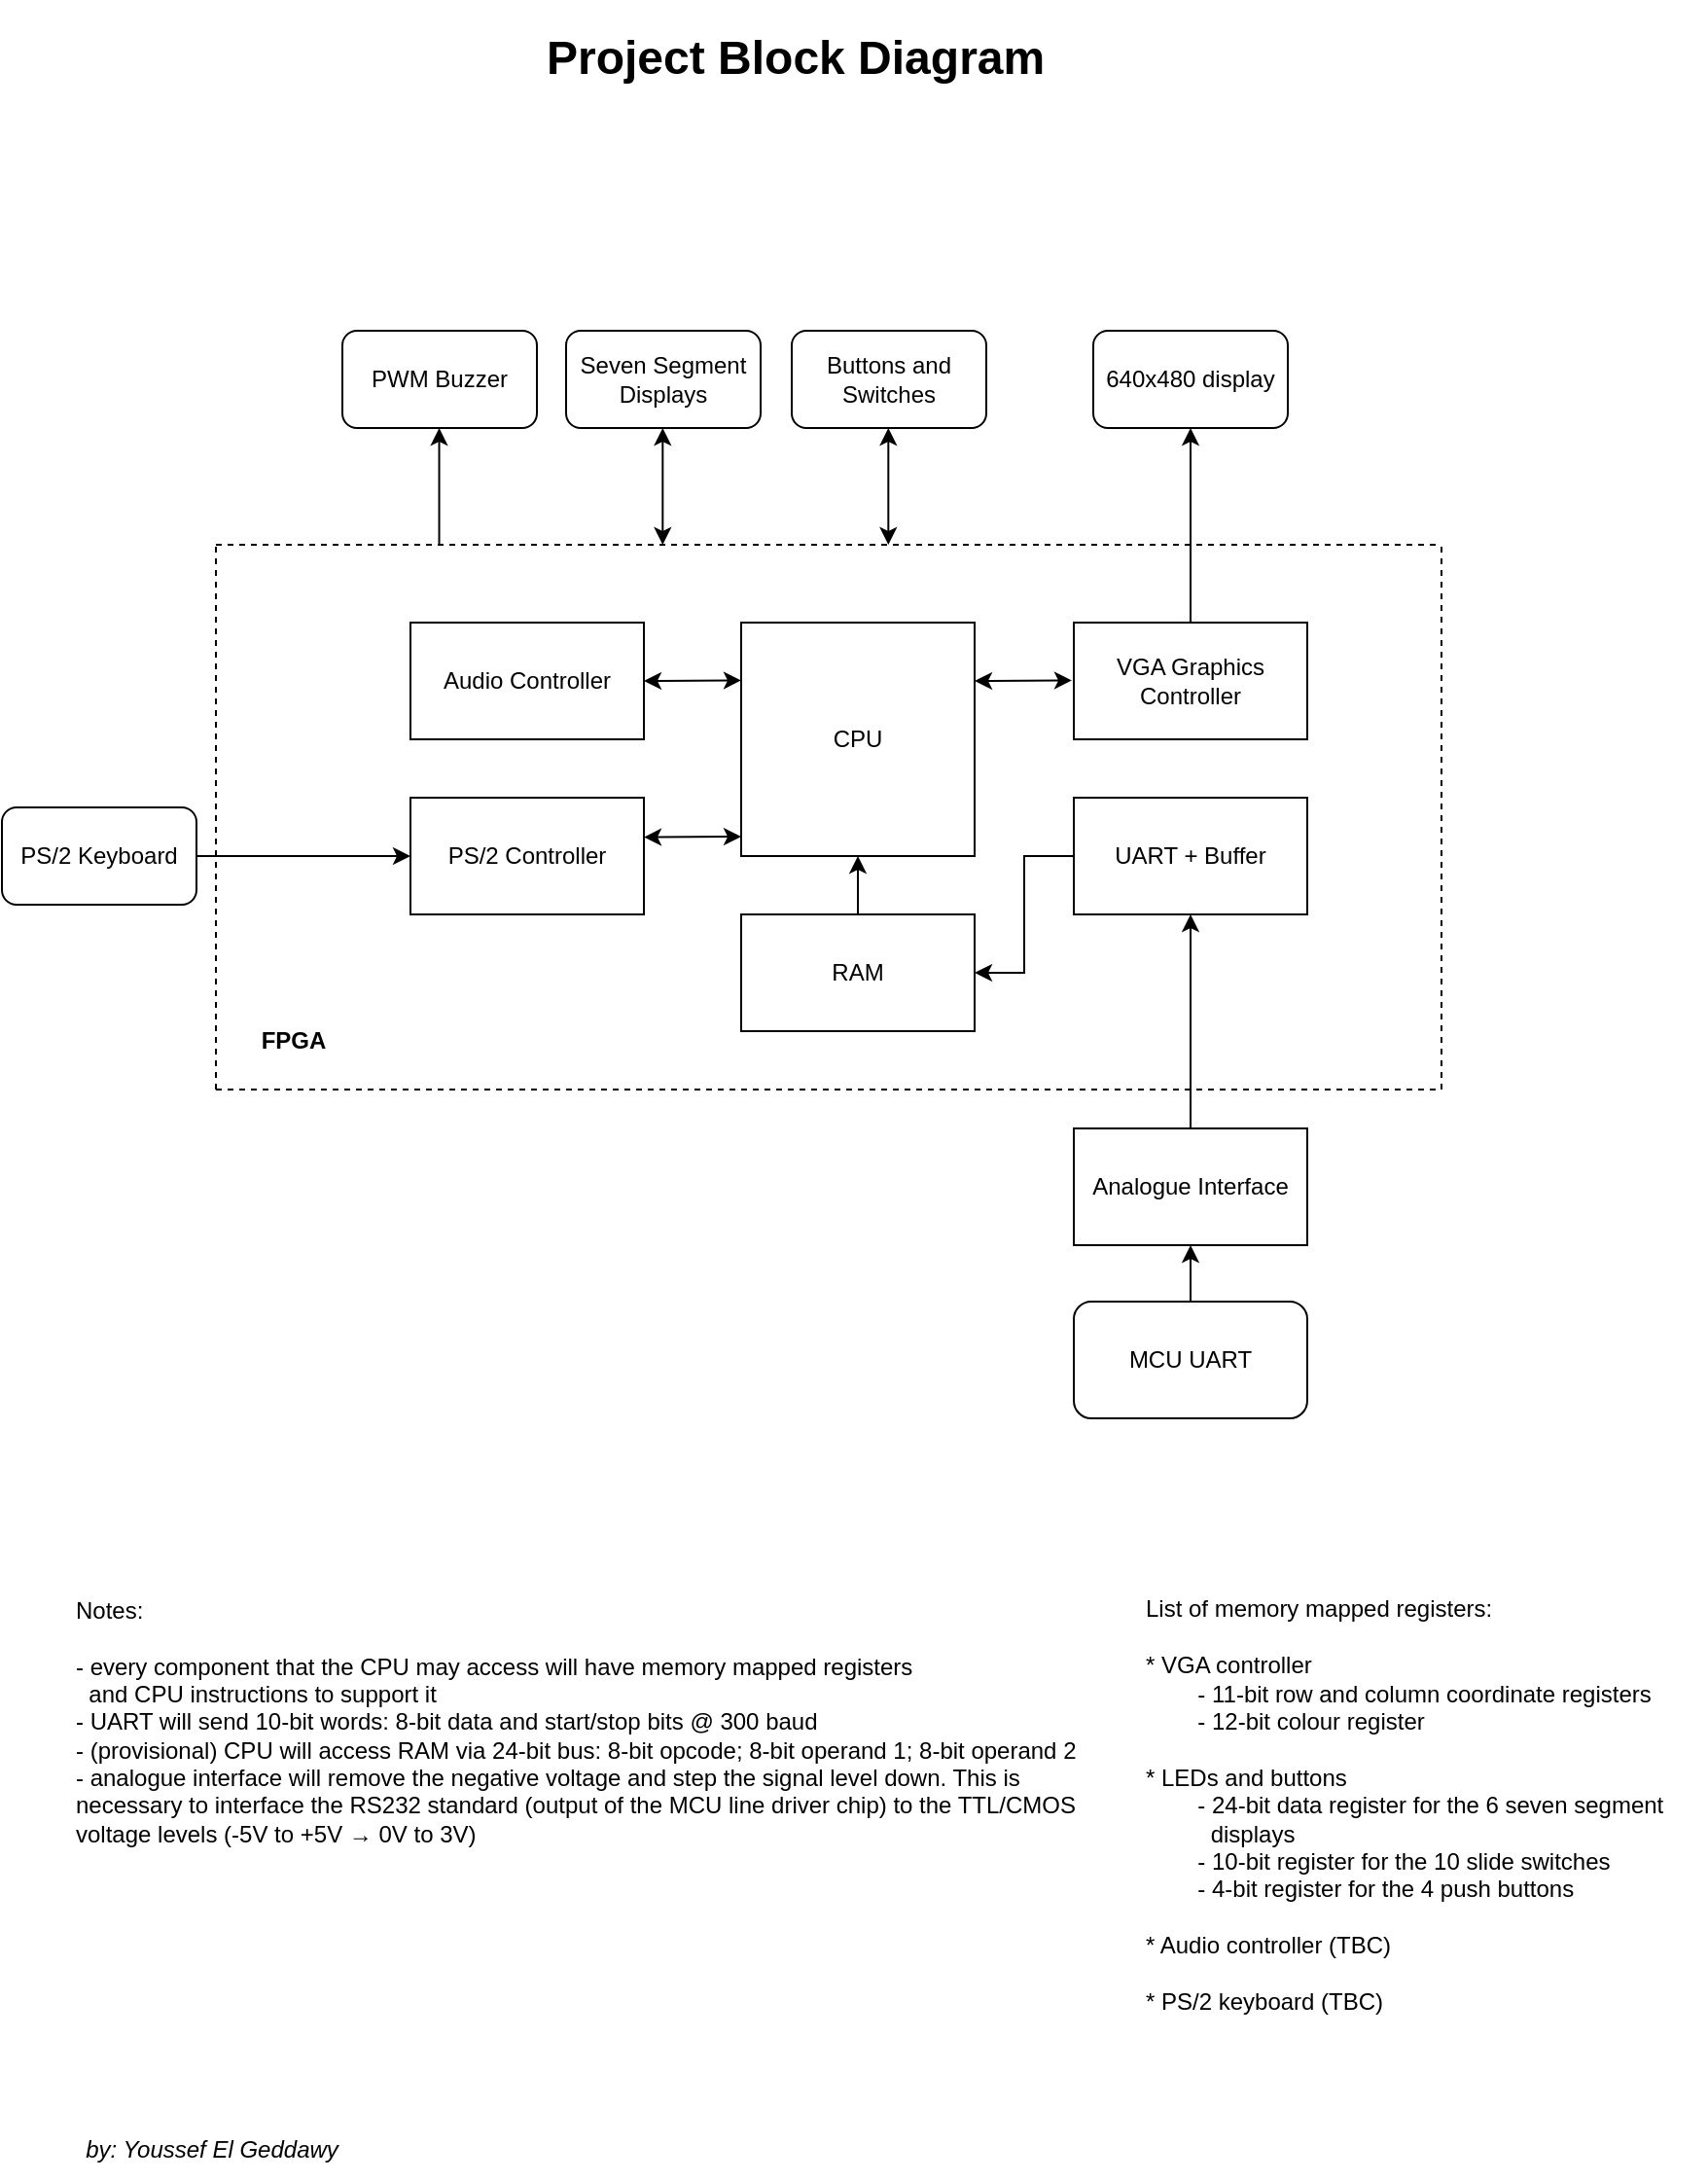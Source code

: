 <mxfile version="23.0.2" type="device">
  <diagram name="Page-1" id="v2WYQXYUghZs-Gl5lliq">
    <mxGraphModel dx="1554" dy="577" grid="1" gridSize="10" guides="1" tooltips="1" connect="1" arrows="1" fold="1" page="0" pageScale="1" pageWidth="827" pageHeight="1169" math="0" shadow="0">
      <root>
        <mxCell id="0" />
        <mxCell id="1" parent="0" />
        <mxCell id="GvOQkBAWltp-McoRnjRC-31" value="" style="edgeStyle=orthogonalEdgeStyle;rounded=0;orthogonalLoop=1;jettySize=auto;html=1;" parent="1" source="GvOQkBAWltp-McoRnjRC-1" target="GvOQkBAWltp-McoRnjRC-8" edge="1">
          <mxGeometry relative="1" as="geometry" />
        </mxCell>
        <mxCell id="GvOQkBAWltp-McoRnjRC-1" value="VGA Graphics Controller" style="rounded=0;whiteSpace=wrap;html=1;" parent="1" vertex="1">
          <mxGeometry x="531" y="400" width="120" height="60" as="geometry" />
        </mxCell>
        <mxCell id="GvOQkBAWltp-McoRnjRC-2" value="CPU" style="whiteSpace=wrap;html=1;" parent="1" vertex="1">
          <mxGeometry x="360" y="400" width="120" height="120" as="geometry" />
        </mxCell>
        <mxCell id="GvOQkBAWltp-McoRnjRC-3" value="Audio Controller" style="whiteSpace=wrap;html=1;" parent="1" vertex="1">
          <mxGeometry x="190" y="400" width="120" height="60" as="geometry" />
        </mxCell>
        <mxCell id="GvOQkBAWltp-McoRnjRC-4" value="PS/2 Controller" style="whiteSpace=wrap;html=1;" parent="1" vertex="1">
          <mxGeometry x="190" y="490" width="120" height="60" as="geometry" />
        </mxCell>
        <mxCell id="GvOQkBAWltp-McoRnjRC-32" value="" style="edgeStyle=orthogonalEdgeStyle;rounded=0;orthogonalLoop=1;jettySize=auto;html=1;" parent="1" source="GvOQkBAWltp-McoRnjRC-7" target="GvOQkBAWltp-McoRnjRC-4" edge="1">
          <mxGeometry relative="1" as="geometry" />
        </mxCell>
        <mxCell id="GvOQkBAWltp-McoRnjRC-7" value="PS/2 Keyboard" style="rounded=1;whiteSpace=wrap;html=1;" parent="1" vertex="1">
          <mxGeometry x="-20" y="495" width="100" height="50" as="geometry" />
        </mxCell>
        <mxCell id="GvOQkBAWltp-McoRnjRC-8" value="640x480 display" style="rounded=1;whiteSpace=wrap;html=1;" parent="1" vertex="1">
          <mxGeometry x="541" y="250" width="100" height="50" as="geometry" />
        </mxCell>
        <mxCell id="GvOQkBAWltp-McoRnjRC-9" value="Seven Segment Displays" style="rounded=1;whiteSpace=wrap;html=1;" parent="1" vertex="1">
          <mxGeometry x="270" y="250" width="100" height="50" as="geometry" />
        </mxCell>
        <mxCell id="GvOQkBAWltp-McoRnjRC-22" value="" style="edgeStyle=orthogonalEdgeStyle;rounded=0;orthogonalLoop=1;jettySize=auto;html=1;" parent="1" source="GvOQkBAWltp-McoRnjRC-10" target="GvOQkBAWltp-McoRnjRC-2" edge="1">
          <mxGeometry relative="1" as="geometry" />
        </mxCell>
        <mxCell id="GvOQkBAWltp-McoRnjRC-10" value="RAM" style="rounded=0;whiteSpace=wrap;html=1;" parent="1" vertex="1">
          <mxGeometry x="360" y="550" width="120" height="60" as="geometry" />
        </mxCell>
        <mxCell id="GvOQkBAWltp-McoRnjRC-11" value="Buttons and Switches" style="rounded=1;whiteSpace=wrap;html=1;" parent="1" vertex="1">
          <mxGeometry x="386" y="250" width="100" height="50" as="geometry" />
        </mxCell>
        <mxCell id="GvOQkBAWltp-McoRnjRC-17" style="edgeStyle=orthogonalEdgeStyle;rounded=0;orthogonalLoop=1;jettySize=auto;html=1;entryX=1;entryY=0.5;entryDx=0;entryDy=0;" parent="1" source="GvOQkBAWltp-McoRnjRC-14" target="GvOQkBAWltp-McoRnjRC-10" edge="1">
          <mxGeometry relative="1" as="geometry" />
        </mxCell>
        <mxCell id="GvOQkBAWltp-McoRnjRC-14" value="UART + Buffer" style="whiteSpace=wrap;html=1;" parent="1" vertex="1">
          <mxGeometry x="531" y="490" width="120" height="60" as="geometry" />
        </mxCell>
        <mxCell id="bm0kTnBw8FVK5UaiXZHa-8" value="" style="edgeStyle=orthogonalEdgeStyle;rounded=0;orthogonalLoop=1;jettySize=auto;html=1;" parent="1" source="GvOQkBAWltp-McoRnjRC-15" target="bm0kTnBw8FVK5UaiXZHa-7" edge="1">
          <mxGeometry relative="1" as="geometry" />
        </mxCell>
        <mxCell id="GvOQkBAWltp-McoRnjRC-15" value="MCU UART" style="rounded=1;whiteSpace=wrap;html=1;" parent="1" vertex="1">
          <mxGeometry x="531" y="749" width="120" height="60" as="geometry" />
        </mxCell>
        <mxCell id="GvOQkBAWltp-McoRnjRC-23" value="" style="endArrow=classic;startArrow=classic;html=1;rounded=0;" parent="1" edge="1">
          <mxGeometry width="50" height="50" relative="1" as="geometry">
            <mxPoint x="310" y="430" as="sourcePoint" />
            <mxPoint x="360" y="429.71" as="targetPoint" />
          </mxGeometry>
        </mxCell>
        <mxCell id="GvOQkBAWltp-McoRnjRC-24" value="" style="endArrow=classic;startArrow=classic;html=1;rounded=0;" parent="1" edge="1">
          <mxGeometry width="50" height="50" relative="1" as="geometry">
            <mxPoint x="310" y="510.29" as="sourcePoint" />
            <mxPoint x="360" y="510.0" as="targetPoint" />
          </mxGeometry>
        </mxCell>
        <mxCell id="GvOQkBAWltp-McoRnjRC-25" value="" style="endArrow=classic;startArrow=classic;html=1;rounded=0;" parent="1" edge="1">
          <mxGeometry width="50" height="50" relative="1" as="geometry">
            <mxPoint x="480" y="430" as="sourcePoint" />
            <mxPoint x="530" y="429.71" as="targetPoint" />
          </mxGeometry>
        </mxCell>
        <mxCell id="GvOQkBAWltp-McoRnjRC-26" value="" style="endArrow=none;dashed=1;html=1;rounded=0;" parent="1" edge="1">
          <mxGeometry width="50" height="50" relative="1" as="geometry">
            <mxPoint x="90" y="640" as="sourcePoint" />
            <mxPoint x="90" y="360" as="targetPoint" />
          </mxGeometry>
        </mxCell>
        <mxCell id="GvOQkBAWltp-McoRnjRC-27" value="" style="endArrow=none;dashed=1;html=1;rounded=0;" parent="1" edge="1">
          <mxGeometry width="50" height="50" relative="1" as="geometry">
            <mxPoint x="720" y="640" as="sourcePoint" />
            <mxPoint x="720" y="360" as="targetPoint" />
          </mxGeometry>
        </mxCell>
        <mxCell id="GvOQkBAWltp-McoRnjRC-28" value="" style="endArrow=none;dashed=1;html=1;rounded=0;" parent="1" edge="1">
          <mxGeometry width="50" height="50" relative="1" as="geometry">
            <mxPoint x="90" y="360" as="sourcePoint" />
            <mxPoint x="720" y="360" as="targetPoint" />
          </mxGeometry>
        </mxCell>
        <mxCell id="GvOQkBAWltp-McoRnjRC-29" value="" style="endArrow=none;dashed=1;html=1;rounded=0;" parent="1" edge="1">
          <mxGeometry width="50" height="50" relative="1" as="geometry">
            <mxPoint x="90" y="640" as="sourcePoint" />
            <mxPoint x="720" y="640" as="targetPoint" />
          </mxGeometry>
        </mxCell>
        <mxCell id="GvOQkBAWltp-McoRnjRC-30" value="&lt;b&gt;FPGA&lt;/b&gt;" style="text;html=1;strokeColor=none;fillColor=none;align=center;verticalAlign=middle;whiteSpace=wrap;rounded=0;" parent="1" vertex="1">
          <mxGeometry x="100" y="600" width="60" height="30" as="geometry" />
        </mxCell>
        <mxCell id="GvOQkBAWltp-McoRnjRC-33" value="" style="endArrow=classic;startArrow=classic;html=1;rounded=0;" parent="1" edge="1">
          <mxGeometry width="50" height="50" relative="1" as="geometry">
            <mxPoint x="319.66" y="360" as="sourcePoint" />
            <mxPoint x="319.66" y="300" as="targetPoint" />
          </mxGeometry>
        </mxCell>
        <mxCell id="GvOQkBAWltp-McoRnjRC-34" value="" style="endArrow=classic;startArrow=classic;html=1;rounded=0;" parent="1" edge="1">
          <mxGeometry width="50" height="50" relative="1" as="geometry">
            <mxPoint x="435.66" y="360" as="sourcePoint" />
            <mxPoint x="435.66" y="300" as="targetPoint" />
          </mxGeometry>
        </mxCell>
        <mxCell id="bm0kTnBw8FVK5UaiXZHa-3" value="&lt;div&gt;Notes:&lt;/div&gt;&lt;div&gt;&lt;br&gt;&lt;/div&gt;&lt;div&gt;- every component that the CPU may access will have memory mapped registers&lt;/div&gt;&lt;div&gt;&amp;nbsp; and CPU instructions to support it&lt;/div&gt;&lt;div&gt;- UART will send 10-bit words: 8-bit data and start/stop bits @ 300 baud&lt;/div&gt;&lt;div&gt;- (provisional) CPU will access RAM via 24-bit bus: 8-bit opcode; 8-bit operand 1; 8-bit operand 2&lt;/div&gt;&lt;div&gt;- analogue interface will remove the negative voltage and step the signal level down. This is necessary to interface the RS232 standard (output of the MCU line driver chip) to the TTL/CMOS voltage levels (-5V to +5V → 0V to 3V)&lt;/div&gt;" style="text;html=1;strokeColor=none;fillColor=none;align=left;verticalAlign=middle;whiteSpace=wrap;rounded=0;" parent="1" vertex="1">
          <mxGeometry x="16" y="950" width="530" height="30" as="geometry" />
        </mxCell>
        <mxCell id="bm0kTnBw8FVK5UaiXZHa-6" value="&lt;div&gt;List of memory mapped registers:&lt;/div&gt;&lt;div&gt;&lt;br&gt;&lt;/div&gt;&lt;div&gt;* VGA controller&lt;/div&gt;&lt;div&gt;&lt;span style=&quot;white-space: pre;&quot;&gt;&#x9;&lt;/span&gt;- 11-bit row and column coordinate registers&lt;span style=&quot;&quot;&gt;&lt;/span&gt;&lt;/div&gt;&lt;div&gt;&lt;span style=&quot;&quot;&gt;&lt;span style=&quot;white-space: pre;&quot;&gt;&#x9;&lt;/span&gt;- 12-bit colour register&lt;/span&gt;&lt;/div&gt;&lt;div&gt;&lt;span style=&quot;&quot;&gt;&lt;br&gt;&lt;/span&gt;&lt;/div&gt;&lt;div&gt;&lt;span style=&quot;&quot;&gt;* LEDs and buttons&lt;/span&gt;&lt;/div&gt;&lt;div&gt;&lt;span style=&quot;&quot;&gt;&lt;span style=&quot;white-space: pre;&quot;&gt;&#x9;&lt;/span&gt;- 24-bit data register for the 6 seven segment &lt;span style=&quot;white-space: pre;&quot;&gt;&#x9;&lt;/span&gt;&amp;nbsp; displays&lt;br&gt;&lt;/span&gt;&lt;/div&gt;&lt;div&gt;&lt;span style=&quot;&quot;&gt;&lt;span style=&quot;white-space: pre;&quot;&gt;&#x9;&lt;/span&gt;- 10-bit register for the 10 slide switches&lt;br&gt;&lt;/span&gt;&lt;/div&gt;&lt;div&gt;&lt;span style=&quot;&quot;&gt;&lt;span style=&quot;white-space: pre;&quot;&gt;&#x9;&lt;/span&gt;- 4-bit register for the 4 push buttons&lt;br&gt;&lt;/span&gt;&lt;/div&gt;&lt;div&gt;&lt;br&gt;&lt;/div&gt;&lt;div&gt;* Audio controller (TBC)&lt;/div&gt;&lt;div&gt;&lt;br&gt;&lt;/div&gt;&lt;div&gt;* PS/2 keyboard (TBC)&lt;/div&gt;&lt;div&gt;&lt;br&gt;&lt;/div&gt;" style="text;html=1;strokeColor=none;fillColor=none;align=left;verticalAlign=middle;whiteSpace=wrap;rounded=0;" parent="1" vertex="1">
          <mxGeometry x="566" y="970" width="290" height="90" as="geometry" />
        </mxCell>
        <mxCell id="bm0kTnBw8FVK5UaiXZHa-9" value="" style="edgeStyle=orthogonalEdgeStyle;rounded=0;orthogonalLoop=1;jettySize=auto;html=1;" parent="1" source="bm0kTnBw8FVK5UaiXZHa-7" target="GvOQkBAWltp-McoRnjRC-14" edge="1">
          <mxGeometry relative="1" as="geometry" />
        </mxCell>
        <mxCell id="bm0kTnBw8FVK5UaiXZHa-7" value="Analogue Interface" style="rounded=0;whiteSpace=wrap;html=1;" parent="1" vertex="1">
          <mxGeometry x="531" y="660" width="120" height="60" as="geometry" />
        </mxCell>
        <mxCell id="HAzBtOwtn06QVMTXNs4_-1" value="PWM Buzzer" style="rounded=1;whiteSpace=wrap;html=1;" vertex="1" parent="1">
          <mxGeometry x="155" y="250" width="100" height="50" as="geometry" />
        </mxCell>
        <mxCell id="HAzBtOwtn06QVMTXNs4_-2" value="" style="endArrow=classic;html=1;rounded=0;" edge="1" parent="1">
          <mxGeometry width="50" height="50" relative="1" as="geometry">
            <mxPoint x="204.76" y="360" as="sourcePoint" />
            <mxPoint x="204.76" y="300" as="targetPoint" />
          </mxGeometry>
        </mxCell>
        <mxCell id="HAzBtOwtn06QVMTXNs4_-3" value="&lt;h1&gt;Project Block Diagram&lt;/h1&gt;" style="text;html=1;strokeColor=none;fillColor=none;spacing=5;spacingTop=-20;whiteSpace=wrap;overflow=hidden;rounded=0;" vertex="1" parent="1">
          <mxGeometry x="255" y="90" width="270" height="70" as="geometry" />
        </mxCell>
        <mxCell id="HAzBtOwtn06QVMTXNs4_-4" value="&lt;i&gt;by: Youssef El Geddawy&lt;/i&gt;" style="text;html=1;strokeColor=none;fillColor=none;align=center;verticalAlign=middle;whiteSpace=wrap;rounded=0;" vertex="1" parent="1">
          <mxGeometry x="16" y="1170" width="144" height="30" as="geometry" />
        </mxCell>
      </root>
    </mxGraphModel>
  </diagram>
</mxfile>
